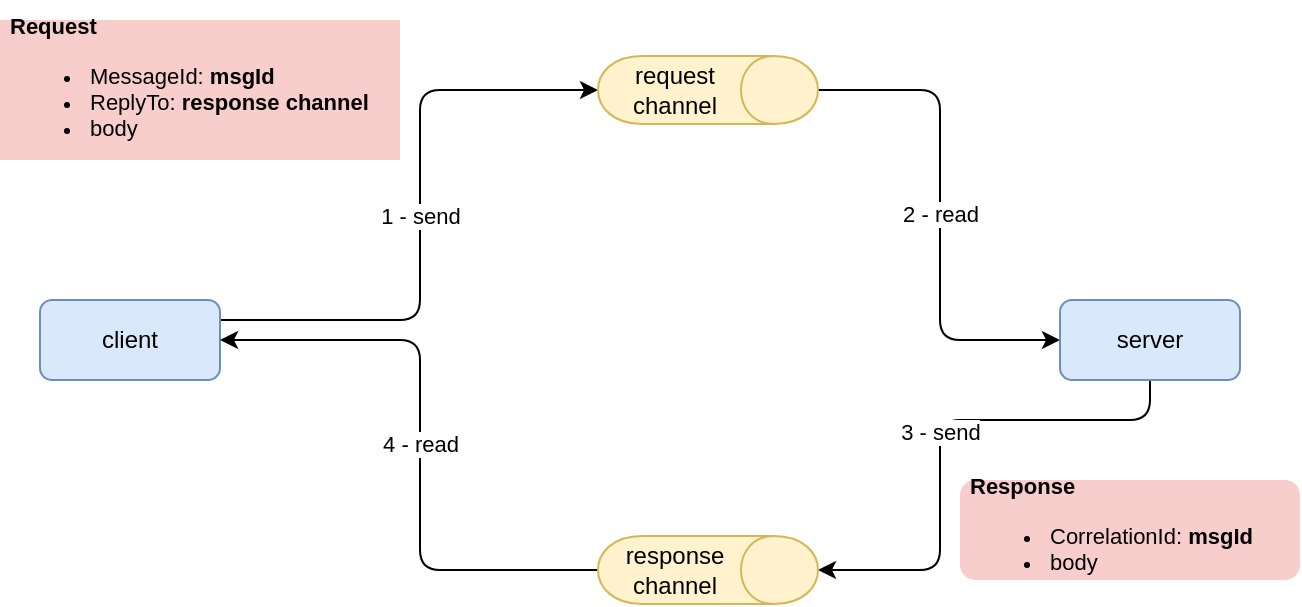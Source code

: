 <mxfile version="13.7.3" type="device"><diagram id="gochAokcW7b0RrxfHrHz" name="Pagina-1"><mxGraphModel dx="1102" dy="851" grid="1" gridSize="10" guides="1" tooltips="1" connect="1" arrows="1" fold="1" page="1" pageScale="1" pageWidth="827" pageHeight="1169" math="0" shadow="0"><root><mxCell id="0"/><mxCell id="1" parent="0"/><mxCell id="LxZohSvCv_a8gqajKF26-4" value="1 - send" style="edgeStyle=orthogonalEdgeStyle;rounded=1;orthogonalLoop=1;jettySize=auto;html=1;" parent="1" source="LxZohSvCv_a8gqajKF26-2" target="LxZohSvCv_a8gqajKF26-3" edge="1"><mxGeometry relative="1" as="geometry"><Array as="points"><mxPoint x="270" y="290"/><mxPoint x="270" y="175"/></Array></mxGeometry></mxCell><mxCell id="LxZohSvCv_a8gqajKF26-2" value="client" style="rounded=1;whiteSpace=wrap;html=1;fillColor=#dae8fc;strokeColor=#6c8ebf;" parent="1" vertex="1"><mxGeometry x="80" y="280" width="90" height="40" as="geometry"/></mxCell><mxCell id="LxZohSvCv_a8gqajKF26-6" value="2 - read" style="edgeStyle=orthogonalEdgeStyle;rounded=1;orthogonalLoop=1;jettySize=auto;html=1;" parent="1" source="LxZohSvCv_a8gqajKF26-3" target="LxZohSvCv_a8gqajKF26-5" edge="1"><mxGeometry relative="1" as="geometry"><Array as="points"><mxPoint x="530" y="175"/><mxPoint x="530" y="300"/></Array></mxGeometry></mxCell><mxCell id="LxZohSvCv_a8gqajKF26-3" value="request channel" style="shape=cylinder;whiteSpace=wrap;html=1;boundedLbl=1;backgroundOutline=1;rounded=1;strokeColor=#d6b656;fillColor=#fff2cc;rotation=90;horizontal=0;" parent="1" vertex="1"><mxGeometry x="397" y="120" width="34" height="110" as="geometry"/></mxCell><mxCell id="LxZohSvCv_a8gqajKF26-8" value="3 - send" style="edgeStyle=orthogonalEdgeStyle;rounded=1;orthogonalLoop=1;jettySize=auto;html=1;entryX=0.5;entryY=0;entryDx=0;entryDy=0;" parent="1" source="LxZohSvCv_a8gqajKF26-5" target="LxZohSvCv_a8gqajKF26-7" edge="1"><mxGeometry relative="1" as="geometry"><Array as="points"><mxPoint x="635" y="340"/><mxPoint x="530" y="340"/><mxPoint x="530" y="415"/></Array></mxGeometry></mxCell><mxCell id="LxZohSvCv_a8gqajKF26-5" value="server" style="rounded=1;whiteSpace=wrap;html=1;fillColor=#dae8fc;strokeColor=#6c8ebf;" parent="1" vertex="1"><mxGeometry x="590" y="280" width="90" height="40" as="geometry"/></mxCell><mxCell id="LxZohSvCv_a8gqajKF26-9" value="4 - read" style="edgeStyle=orthogonalEdgeStyle;rounded=1;orthogonalLoop=1;jettySize=auto;html=1;" parent="1" source="LxZohSvCv_a8gqajKF26-7" target="LxZohSvCv_a8gqajKF26-2" edge="1"><mxGeometry relative="1" as="geometry"><Array as="points"><mxPoint x="270" y="415"/><mxPoint x="270" y="300"/></Array></mxGeometry></mxCell><mxCell id="LxZohSvCv_a8gqajKF26-7" value="response channel" style="shape=cylinder;whiteSpace=wrap;html=1;boundedLbl=1;backgroundOutline=1;rounded=1;strokeColor=#d6b656;fillColor=#fff2cc;rotation=90;horizontal=0;" parent="1" vertex="1"><mxGeometry x="397" y="360" width="34" height="110" as="geometry"/></mxCell><mxCell id="LxZohSvCv_a8gqajKF26-10" value="&lt;h1 style=&quot;font-size: 11px&quot;&gt;&lt;span style=&quot;font-size: 11px&quot;&gt;Request&lt;/span&gt;&lt;/h1&gt;&lt;h1 style=&quot;font-size: 11px&quot;&gt;&lt;ul style=&quot;font-size: 11px&quot;&gt;&lt;li style=&quot;font-size: 11px&quot;&gt;&lt;span style=&quot;font-size: 11px ; font-weight: normal&quot;&gt;MessageId: &lt;/span&gt;&lt;span style=&quot;font-size: 11px&quot;&gt;msgId&lt;/span&gt;&lt;/li&gt;&lt;li style=&quot;font-size: 11px&quot;&gt;&lt;span style=&quot;font-size: 11px ; font-weight: normal&quot;&gt;ReplyTo: &lt;/span&gt;&lt;span style=&quot;font-size: 11px&quot;&gt;response channel&lt;/span&gt;&lt;/li&gt;&lt;li style=&quot;font-size: 11px&quot;&gt;&lt;span style=&quot;font-size: 11px ; font-weight: normal&quot;&gt;body&lt;/span&gt;&lt;/li&gt;&lt;/ul&gt;&lt;/h1&gt;" style="text;html=1;fillColor=#f8cecc;spacing=5;spacingTop=-20;whiteSpace=wrap;overflow=hidden;rounded=0;fontSize=11;" parent="1" vertex="1"><mxGeometry x="60" y="140" width="200" height="70" as="geometry"/></mxCell><mxCell id="LxZohSvCv_a8gqajKF26-11" value="&lt;h1 style=&quot;font-size: 11px&quot;&gt;&lt;span style=&quot;font-size: 11px&quot;&gt;Response&lt;/span&gt;&lt;/h1&gt;&lt;h1 style=&quot;font-size: 11px&quot;&gt;&lt;ul style=&quot;font-size: 11px&quot;&gt;&lt;li style=&quot;font-size: 11px&quot;&gt;&lt;span style=&quot;font-size: 11px ; font-weight: normal&quot;&gt;CorrelationId: &lt;/span&gt;&lt;span style=&quot;font-size: 11px&quot;&gt;msgId&lt;/span&gt;&lt;/li&gt;&lt;li style=&quot;font-size: 11px&quot;&gt;&lt;span style=&quot;font-size: 11px ; font-weight: normal&quot;&gt;body&lt;/span&gt;&lt;/li&gt;&lt;/ul&gt;&lt;/h1&gt;" style="text;html=1;fillColor=#f8cecc;spacing=5;spacingTop=-20;whiteSpace=wrap;overflow=hidden;rounded=1;fontSize=11;glass=0;shadow=0;sketch=0;" parent="1" vertex="1"><mxGeometry x="540" y="370" width="170" height="50" as="geometry"/></mxCell></root></mxGraphModel></diagram></mxfile>